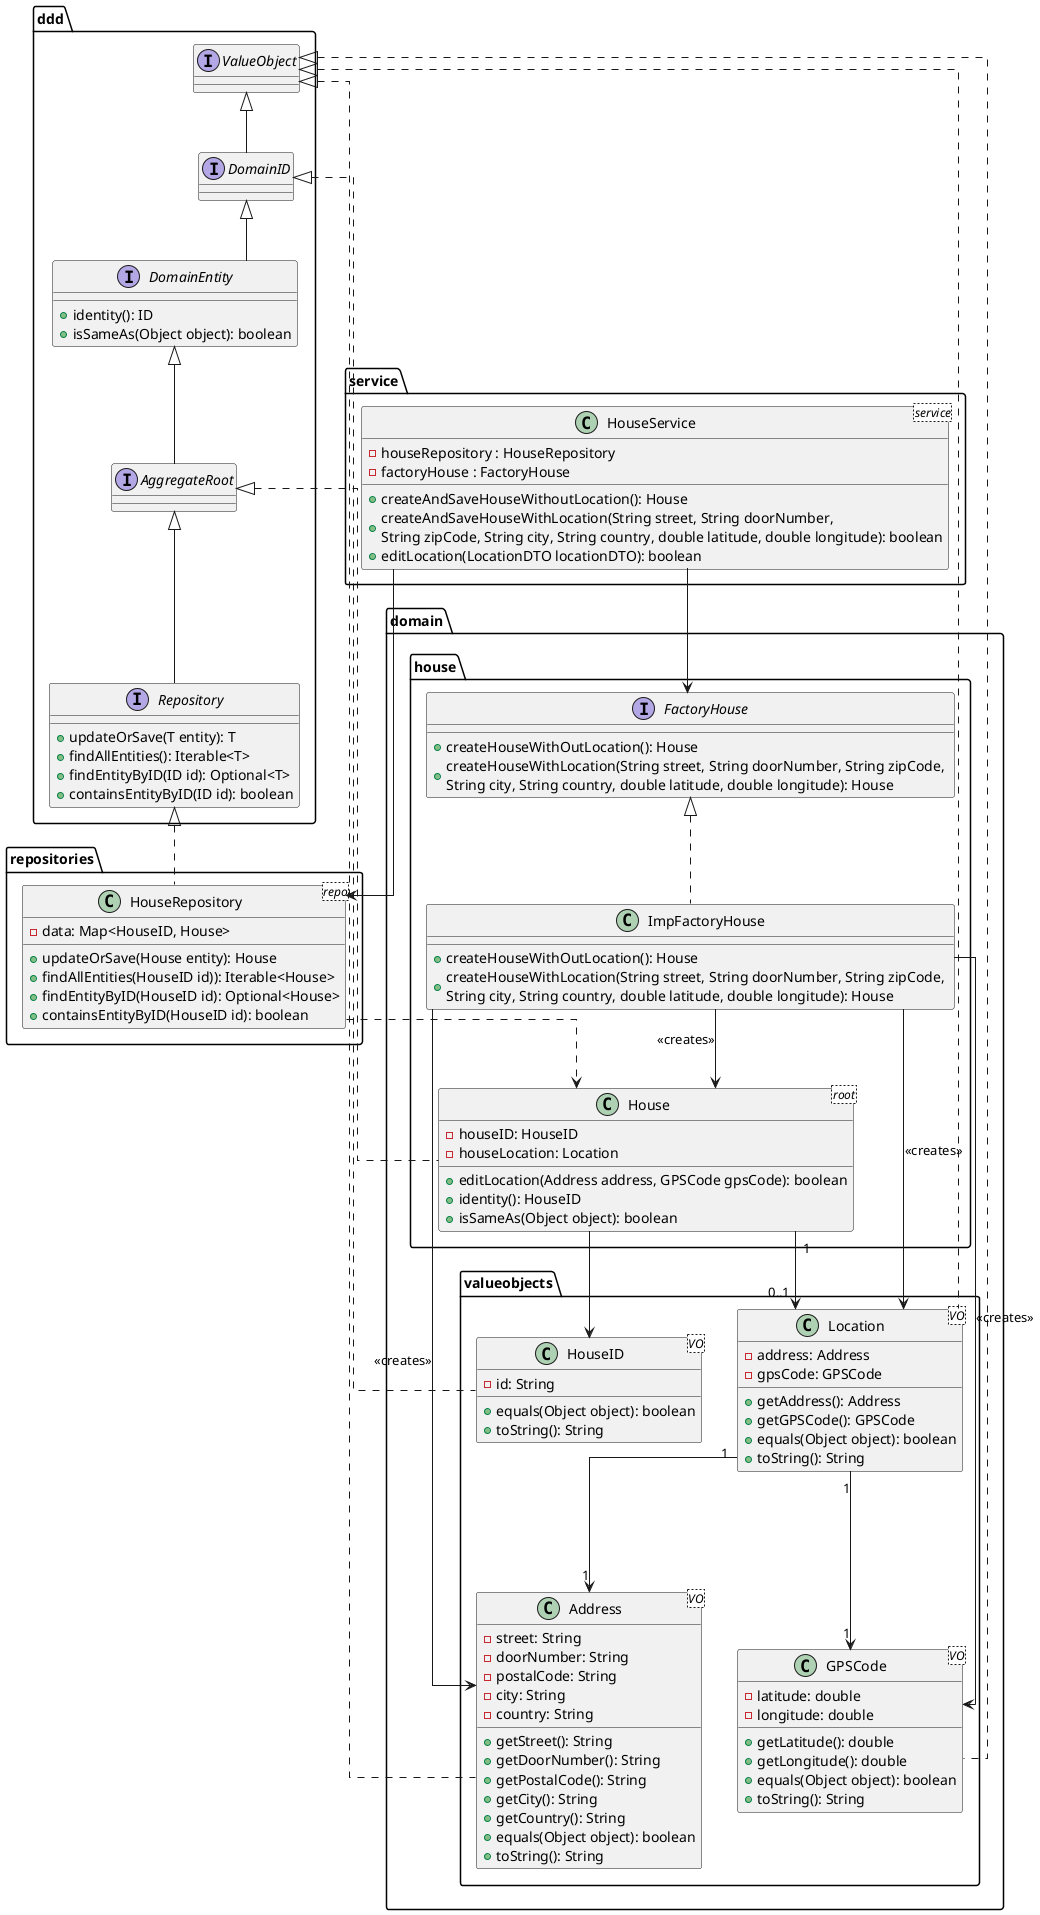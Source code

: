 @startuml
'https://plantuml.com/class-diagram
skinparam linetype ortho

package ddd {
interface ValueObject{
}
interface DomainID extends ValueObject{
}
interface DomainEntity extends DomainID {
+identity(): ID
+isSameAs(Object object): boolean
}
interface AggregateRoot extends DomainEntity {
}

interface Repository extends AggregateRoot{
+updateOrSave(T entity): T
+findAllEntities(): Iterable<T>
+findEntityByID(ID id): Optional<T>
+containsEntityByID(ID id): boolean
}
}
package domain{
package house {
class House <root>


interface FactoryHouse{
+createHouseWithOutLocation(): House
+createHouseWithLocation(String street, String doorNumber, String zipCode, \nString city, String country, double latitude, double longitude): House
}

class ImpFactoryHouse implements FactoryHouse{
+createHouseWithOutLocation(): House
+createHouseWithLocation(String street, String doorNumber, String zipCode, \nString city, String country, double latitude, double longitude): House
}

class House implements ddd.AggregateRoot{
-houseID: HouseID
-houseLocation: Location
+editLocation(Address address, GPSCode gpsCode): boolean
+identity(): HouseID
+isSameAs(Object object): boolean
}
ImpFactoryHouse --> House: <<creates>>
}


package valueobjects{
class HouseID <VO> implements ddd.DomainID{
-id: String
+equals(Object object): boolean
+toString(): String
}
class Location <VO> implements ddd.ValueObject{
- address: Address
- gpsCode: GPSCode
+getAddress(): Address
+getGPSCode(): GPSCode
+equals(Object object): boolean
+toString(): String
}

class Address <VO> implements ddd.ValueObject{
- street: String
- doorNumber: String
- postalCode: String
- city: String
- country: String
+getStreet(): String
+getDoorNumber(): String
+getPostalCode(): String
+getCity(): String
+getCountry(): String
+equals(Object object): boolean
+toString(): String
}

class GPSCode <VO> implements ddd.ValueObject{
- latitude: double
- longitude: double
+getLatitude(): double
+getLongitude(): double
+equals(Object object): boolean
+toString(): String
}
}
}

ImpFactoryHouse --> Location : <<creates>>
ImpFactoryHouse --> Address : <<creates>>
ImpFactoryHouse --> GPSCode : <<creates>>

House  --> HouseID
House  "1" --> "0..1" Location
Location "1" ---> "1" Address
Location "1" ---> "1" GPSCode


package repositories{

class HouseRepository <repo> implements ddd.Repository {
-data: Map<HouseID, House>
+updateOrSave(House entity): House
+findAllEntities(HouseID id)): Iterable<House>
+findEntityByID(HouseID id): Optional<House>
+containsEntityByID(HouseID id): boolean
}

HouseRepository ..> House
}

package service {
    class HouseService <service> {
        -houseRepository : HouseRepository
        -factoryHouse : FactoryHouse
        +createAndSaveHouseWithoutLocation(): House
        +createAndSaveHouseWithLocation(String street, String doorNumber, \nString zipCode, String city, String country, double latitude, double longitude): boolean
        +editLocation(LocationDTO locationDTO): boolean

    }
}

HouseService --> HouseRepository
HouseService --> FactoryHouse
}

@enduml